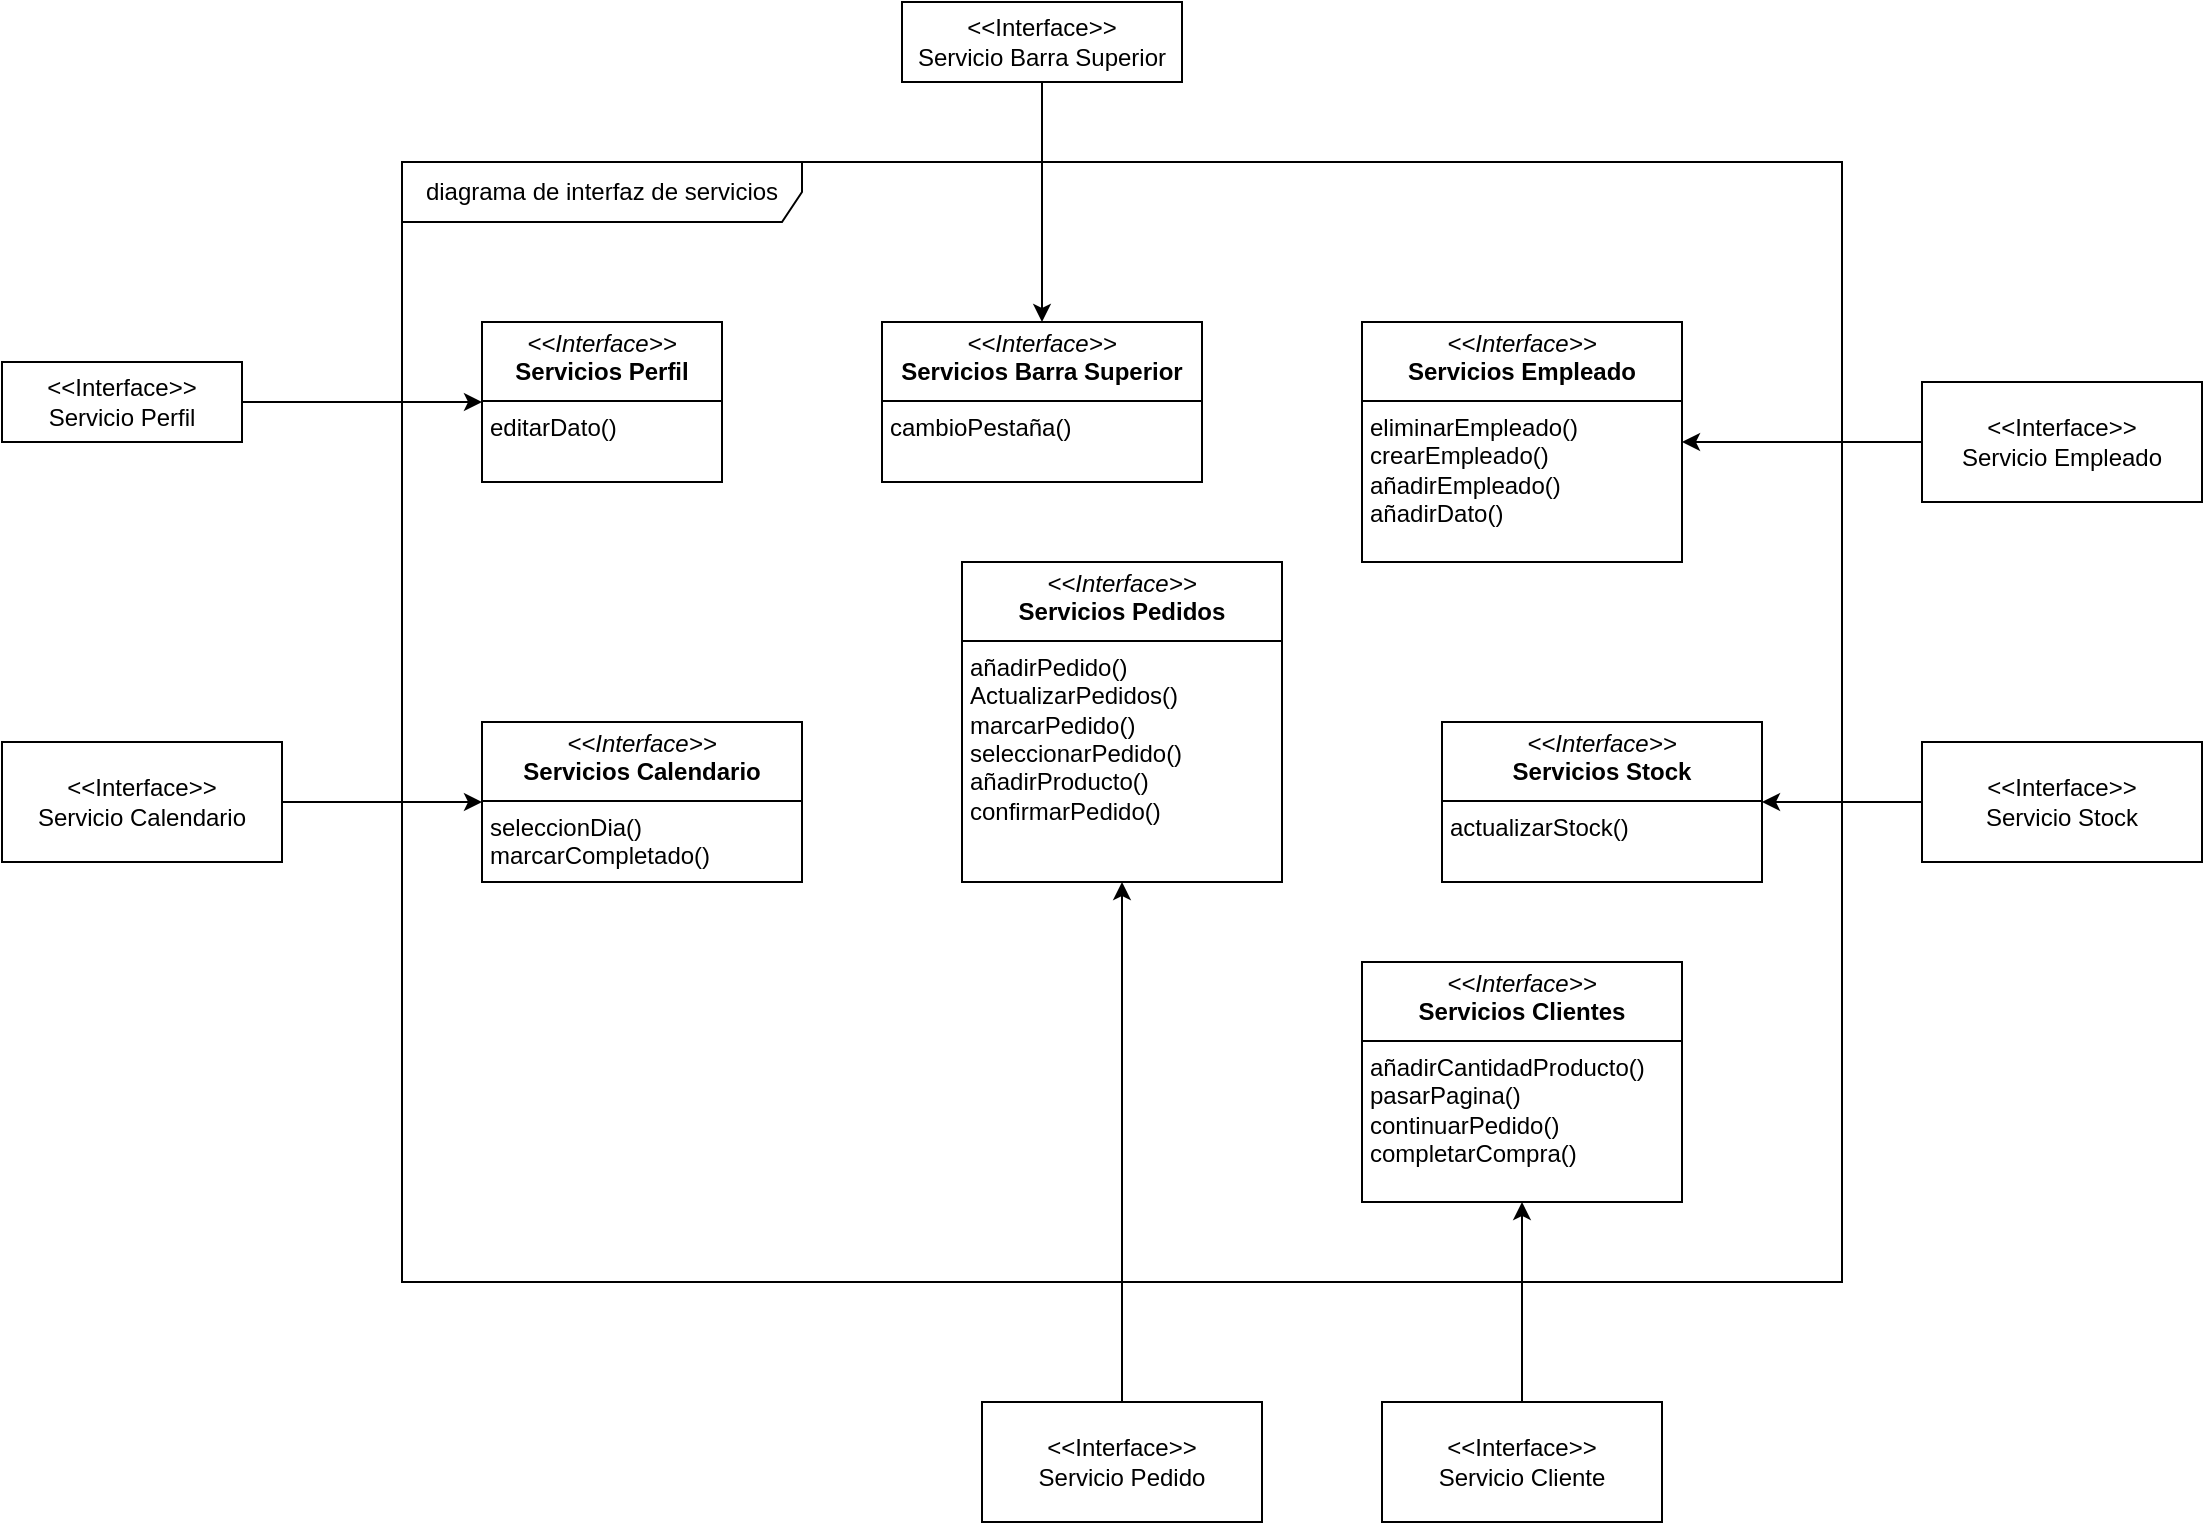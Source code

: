 <mxfile version="25.0.3">
  <diagram name="Página-1" id="7nt3yXJEmUoDvdKoWf4_">
    <mxGraphModel dx="1835" dy="980" grid="1" gridSize="10" guides="1" tooltips="1" connect="1" arrows="1" fold="1" page="1" pageScale="1" pageWidth="1169" pageHeight="1654" math="0" shadow="0">
      <root>
        <mxCell id="0" />
        <mxCell id="1" parent="0" />
        <mxCell id="pcE6RHRU4BfHtRQ7VvpY-1" value="diagrama de interfaz de servicios" style="shape=umlFrame;whiteSpace=wrap;html=1;pointerEvents=0;width=200;height=30;" vertex="1" parent="1">
          <mxGeometry x="240" y="200" width="720" height="560" as="geometry" />
        </mxCell>
        <mxCell id="pcE6RHRU4BfHtRQ7VvpY-2" value="&lt;p style=&quot;margin:0px;margin-top:4px;text-align:center;&quot;&gt;&lt;i&gt;&amp;lt;&amp;lt;Interface&amp;gt;&amp;gt;&lt;/i&gt;&lt;br&gt;&lt;b&gt;Servicios Perfil&lt;/b&gt;&lt;/p&gt;&lt;hr size=&quot;1&quot; style=&quot;border-style:solid;&quot;&gt;&lt;p style=&quot;margin:0px;margin-left:4px;&quot;&gt;editarDato()&lt;/p&gt;" style="verticalAlign=top;align=left;overflow=fill;html=1;whiteSpace=wrap;" vertex="1" parent="1">
          <mxGeometry x="280" y="280" width="120" height="80" as="geometry" />
        </mxCell>
        <mxCell id="pcE6RHRU4BfHtRQ7VvpY-3" value="&lt;p style=&quot;margin:0px;margin-top:4px;text-align:center;&quot;&gt;&lt;i&gt;&amp;lt;&amp;lt;Interface&amp;gt;&amp;gt;&lt;/i&gt;&lt;br&gt;&lt;b&gt;Servicios Barra Superior&lt;/b&gt;&lt;/p&gt;&lt;hr size=&quot;1&quot; style=&quot;border-style:solid;&quot;&gt;&lt;p style=&quot;margin:0px;margin-left:4px;&quot;&gt;cambioPestaña()&lt;/p&gt;" style="verticalAlign=top;align=left;overflow=fill;html=1;whiteSpace=wrap;" vertex="1" parent="1">
          <mxGeometry x="480" y="280" width="160" height="80" as="geometry" />
        </mxCell>
        <mxCell id="pcE6RHRU4BfHtRQ7VvpY-4" value="&lt;p style=&quot;margin:0px;margin-top:4px;text-align:center;&quot;&gt;&lt;i&gt;&amp;lt;&amp;lt;Interface&amp;gt;&amp;gt;&lt;/i&gt;&lt;br&gt;&lt;b&gt;Servicios Empleado&lt;/b&gt;&lt;/p&gt;&lt;hr size=&quot;1&quot; style=&quot;border-style:solid;&quot;&gt;&lt;p style=&quot;margin:0px;margin-left:4px;&quot;&gt;eliminarEmpleado()&lt;/p&gt;&lt;p style=&quot;margin:0px;margin-left:4px;&quot;&gt;crearEmpleado()&lt;/p&gt;&lt;p style=&quot;margin:0px;margin-left:4px;&quot;&gt;añadirEmpleado()&lt;/p&gt;&lt;p style=&quot;margin:0px;margin-left:4px;&quot;&gt;añadirDato()&lt;/p&gt;" style="verticalAlign=top;align=left;overflow=fill;html=1;whiteSpace=wrap;" vertex="1" parent="1">
          <mxGeometry x="720" y="280" width="160" height="120" as="geometry" />
        </mxCell>
        <mxCell id="pcE6RHRU4BfHtRQ7VvpY-5" value="&lt;p style=&quot;margin:0px;margin-top:4px;text-align:center;&quot;&gt;&lt;i&gt;&amp;lt;&amp;lt;Interface&amp;gt;&amp;gt;&lt;/i&gt;&lt;br&gt;&lt;b&gt;Servicios Calendario&lt;/b&gt;&lt;/p&gt;&lt;hr size=&quot;1&quot; style=&quot;border-style:solid;&quot;&gt;&lt;p style=&quot;margin:0px;margin-left:4px;&quot;&gt;seleccionDia()&lt;/p&gt;&lt;p style=&quot;margin:0px;margin-left:4px;&quot;&gt;marcarCompletado()&lt;/p&gt;" style="verticalAlign=top;align=left;overflow=fill;html=1;whiteSpace=wrap;" vertex="1" parent="1">
          <mxGeometry x="280" y="480" width="160" height="80" as="geometry" />
        </mxCell>
        <mxCell id="pcE6RHRU4BfHtRQ7VvpY-6" value="&lt;p style=&quot;margin:0px;margin-top:4px;text-align:center;&quot;&gt;&lt;i&gt;&amp;lt;&amp;lt;Interface&amp;gt;&amp;gt;&lt;/i&gt;&lt;br&gt;&lt;b&gt;Servicios Pedidos&lt;/b&gt;&lt;/p&gt;&lt;hr size=&quot;1&quot; style=&quot;border-style:solid;&quot;&gt;&lt;p style=&quot;margin:0px;margin-left:4px;&quot;&gt;añadirPedido()&lt;/p&gt;&lt;p style=&quot;margin:0px;margin-left:4px;&quot;&gt;ActualizarPedidos()&lt;/p&gt;&lt;p style=&quot;margin:0px;margin-left:4px;&quot;&gt;marcarPedido()&lt;/p&gt;&lt;p style=&quot;margin:0px;margin-left:4px;&quot;&gt;seleccionarPedido()&lt;/p&gt;&lt;p style=&quot;margin:0px;margin-left:4px;&quot;&gt;añadirProducto()&lt;/p&gt;&lt;p style=&quot;margin:0px;margin-left:4px;&quot;&gt;confirmarPedido()&lt;/p&gt;" style="verticalAlign=top;align=left;overflow=fill;html=1;whiteSpace=wrap;" vertex="1" parent="1">
          <mxGeometry x="520" y="400" width="160" height="160" as="geometry" />
        </mxCell>
        <mxCell id="pcE6RHRU4BfHtRQ7VvpY-7" value="&lt;p style=&quot;margin:0px;margin-top:4px;text-align:center;&quot;&gt;&lt;i&gt;&amp;lt;&amp;lt;Interface&amp;gt;&amp;gt;&lt;/i&gt;&lt;br&gt;&lt;b&gt;Servicios Stock&lt;/b&gt;&lt;/p&gt;&lt;hr size=&quot;1&quot; style=&quot;border-style:solid;&quot;&gt;&lt;p style=&quot;margin:0px;margin-left:4px;&quot;&gt;actualizarStock()&lt;/p&gt;" style="verticalAlign=top;align=left;overflow=fill;html=1;whiteSpace=wrap;" vertex="1" parent="1">
          <mxGeometry x="760" y="480" width="160" height="80" as="geometry" />
        </mxCell>
        <mxCell id="pcE6RHRU4BfHtRQ7VvpY-8" value="&lt;p style=&quot;margin:0px;margin-top:4px;text-align:center;&quot;&gt;&lt;i&gt;&amp;lt;&amp;lt;Interface&amp;gt;&amp;gt;&lt;/i&gt;&lt;br&gt;&lt;b&gt;Servicios Clientes&lt;/b&gt;&lt;/p&gt;&lt;hr size=&quot;1&quot; style=&quot;border-style:solid;&quot;&gt;&lt;p style=&quot;margin:0px;margin-left:4px;&quot;&gt;añadirCantidadProducto()&lt;/p&gt;&lt;p style=&quot;margin:0px;margin-left:4px;&quot;&gt;pasarPagina()&lt;/p&gt;&lt;p style=&quot;margin:0px;margin-left:4px;&quot;&gt;continuarPedido()&lt;/p&gt;&lt;p style=&quot;margin:0px;margin-left:4px;&quot;&gt;completarCompra()&lt;/p&gt;" style="verticalAlign=top;align=left;overflow=fill;html=1;whiteSpace=wrap;" vertex="1" parent="1">
          <mxGeometry x="720" y="600" width="160" height="120" as="geometry" />
        </mxCell>
        <mxCell id="pcE6RHRU4BfHtRQ7VvpY-11" style="edgeStyle=orthogonalEdgeStyle;rounded=0;orthogonalLoop=1;jettySize=auto;html=1;" edge="1" parent="1" source="pcE6RHRU4BfHtRQ7VvpY-10" target="pcE6RHRU4BfHtRQ7VvpY-2">
          <mxGeometry relative="1" as="geometry" />
        </mxCell>
        <mxCell id="pcE6RHRU4BfHtRQ7VvpY-10" value="&amp;lt;&amp;lt;Interface&amp;gt;&amp;gt;&lt;div&gt;Servicio Perfil&lt;/div&gt;" style="html=1;whiteSpace=wrap;" vertex="1" parent="1">
          <mxGeometry x="40" y="300" width="120" height="40" as="geometry" />
        </mxCell>
        <mxCell id="pcE6RHRU4BfHtRQ7VvpY-13" style="edgeStyle=orthogonalEdgeStyle;rounded=0;orthogonalLoop=1;jettySize=auto;html=1;entryX=0.5;entryY=0;entryDx=0;entryDy=0;" edge="1" parent="1" source="pcE6RHRU4BfHtRQ7VvpY-12" target="pcE6RHRU4BfHtRQ7VvpY-3">
          <mxGeometry relative="1" as="geometry" />
        </mxCell>
        <mxCell id="pcE6RHRU4BfHtRQ7VvpY-12" value="&amp;lt;&amp;lt;Interface&amp;gt;&amp;gt;&lt;div&gt;Servicio Barra Superior&lt;/div&gt;" style="html=1;whiteSpace=wrap;" vertex="1" parent="1">
          <mxGeometry x="490" y="120" width="140" height="40" as="geometry" />
        </mxCell>
        <mxCell id="pcE6RHRU4BfHtRQ7VvpY-14" value="&amp;lt;&amp;lt;Interface&amp;gt;&amp;gt;&lt;div&gt;Servicio Empleado&lt;/div&gt;" style="html=1;whiteSpace=wrap;" vertex="1" parent="1">
          <mxGeometry x="1000" y="310" width="140" height="60" as="geometry" />
        </mxCell>
        <mxCell id="pcE6RHRU4BfHtRQ7VvpY-15" style="edgeStyle=orthogonalEdgeStyle;rounded=0;orthogonalLoop=1;jettySize=auto;html=1;entryX=1;entryY=0.5;entryDx=0;entryDy=0;" edge="1" parent="1" source="pcE6RHRU4BfHtRQ7VvpY-14" target="pcE6RHRU4BfHtRQ7VvpY-4">
          <mxGeometry relative="1" as="geometry" />
        </mxCell>
        <mxCell id="pcE6RHRU4BfHtRQ7VvpY-17" style="edgeStyle=orthogonalEdgeStyle;rounded=0;orthogonalLoop=1;jettySize=auto;html=1;entryX=1;entryY=0.5;entryDx=0;entryDy=0;" edge="1" parent="1" source="pcE6RHRU4BfHtRQ7VvpY-16" target="pcE6RHRU4BfHtRQ7VvpY-7">
          <mxGeometry relative="1" as="geometry" />
        </mxCell>
        <mxCell id="pcE6RHRU4BfHtRQ7VvpY-16" value="&amp;lt;&amp;lt;Interface&amp;gt;&amp;gt;&lt;div&gt;Servicio Stock&lt;/div&gt;" style="html=1;whiteSpace=wrap;" vertex="1" parent="1">
          <mxGeometry x="1000" y="490" width="140" height="60" as="geometry" />
        </mxCell>
        <mxCell id="pcE6RHRU4BfHtRQ7VvpY-19" style="edgeStyle=orthogonalEdgeStyle;rounded=0;orthogonalLoop=1;jettySize=auto;html=1;entryX=0.5;entryY=1;entryDx=0;entryDy=0;" edge="1" parent="1" source="pcE6RHRU4BfHtRQ7VvpY-18" target="pcE6RHRU4BfHtRQ7VvpY-8">
          <mxGeometry relative="1" as="geometry" />
        </mxCell>
        <mxCell id="pcE6RHRU4BfHtRQ7VvpY-18" value="&amp;lt;&amp;lt;Interface&amp;gt;&amp;gt;&lt;div&gt;Servicio Cliente&lt;/div&gt;" style="html=1;whiteSpace=wrap;" vertex="1" parent="1">
          <mxGeometry x="730" y="820" width="140" height="60" as="geometry" />
        </mxCell>
        <mxCell id="pcE6RHRU4BfHtRQ7VvpY-21" style="edgeStyle=orthogonalEdgeStyle;rounded=0;orthogonalLoop=1;jettySize=auto;html=1;entryX=0.5;entryY=1;entryDx=0;entryDy=0;" edge="1" parent="1" source="pcE6RHRU4BfHtRQ7VvpY-20" target="pcE6RHRU4BfHtRQ7VvpY-6">
          <mxGeometry relative="1" as="geometry" />
        </mxCell>
        <mxCell id="pcE6RHRU4BfHtRQ7VvpY-20" value="&amp;lt;&amp;lt;Interface&amp;gt;&amp;gt;&lt;div&gt;Servicio Pedido&lt;/div&gt;" style="html=1;whiteSpace=wrap;" vertex="1" parent="1">
          <mxGeometry x="530" y="820" width="140" height="60" as="geometry" />
        </mxCell>
        <mxCell id="pcE6RHRU4BfHtRQ7VvpY-23" style="edgeStyle=orthogonalEdgeStyle;rounded=0;orthogonalLoop=1;jettySize=auto;html=1;entryX=0;entryY=0.5;entryDx=0;entryDy=0;" edge="1" parent="1" source="pcE6RHRU4BfHtRQ7VvpY-22" target="pcE6RHRU4BfHtRQ7VvpY-5">
          <mxGeometry relative="1" as="geometry" />
        </mxCell>
        <mxCell id="pcE6RHRU4BfHtRQ7VvpY-22" value="&amp;lt;&amp;lt;Interface&amp;gt;&amp;gt;&lt;div&gt;Servicio Calendario&lt;/div&gt;" style="html=1;whiteSpace=wrap;" vertex="1" parent="1">
          <mxGeometry x="40" y="490" width="140" height="60" as="geometry" />
        </mxCell>
      </root>
    </mxGraphModel>
  </diagram>
</mxfile>
